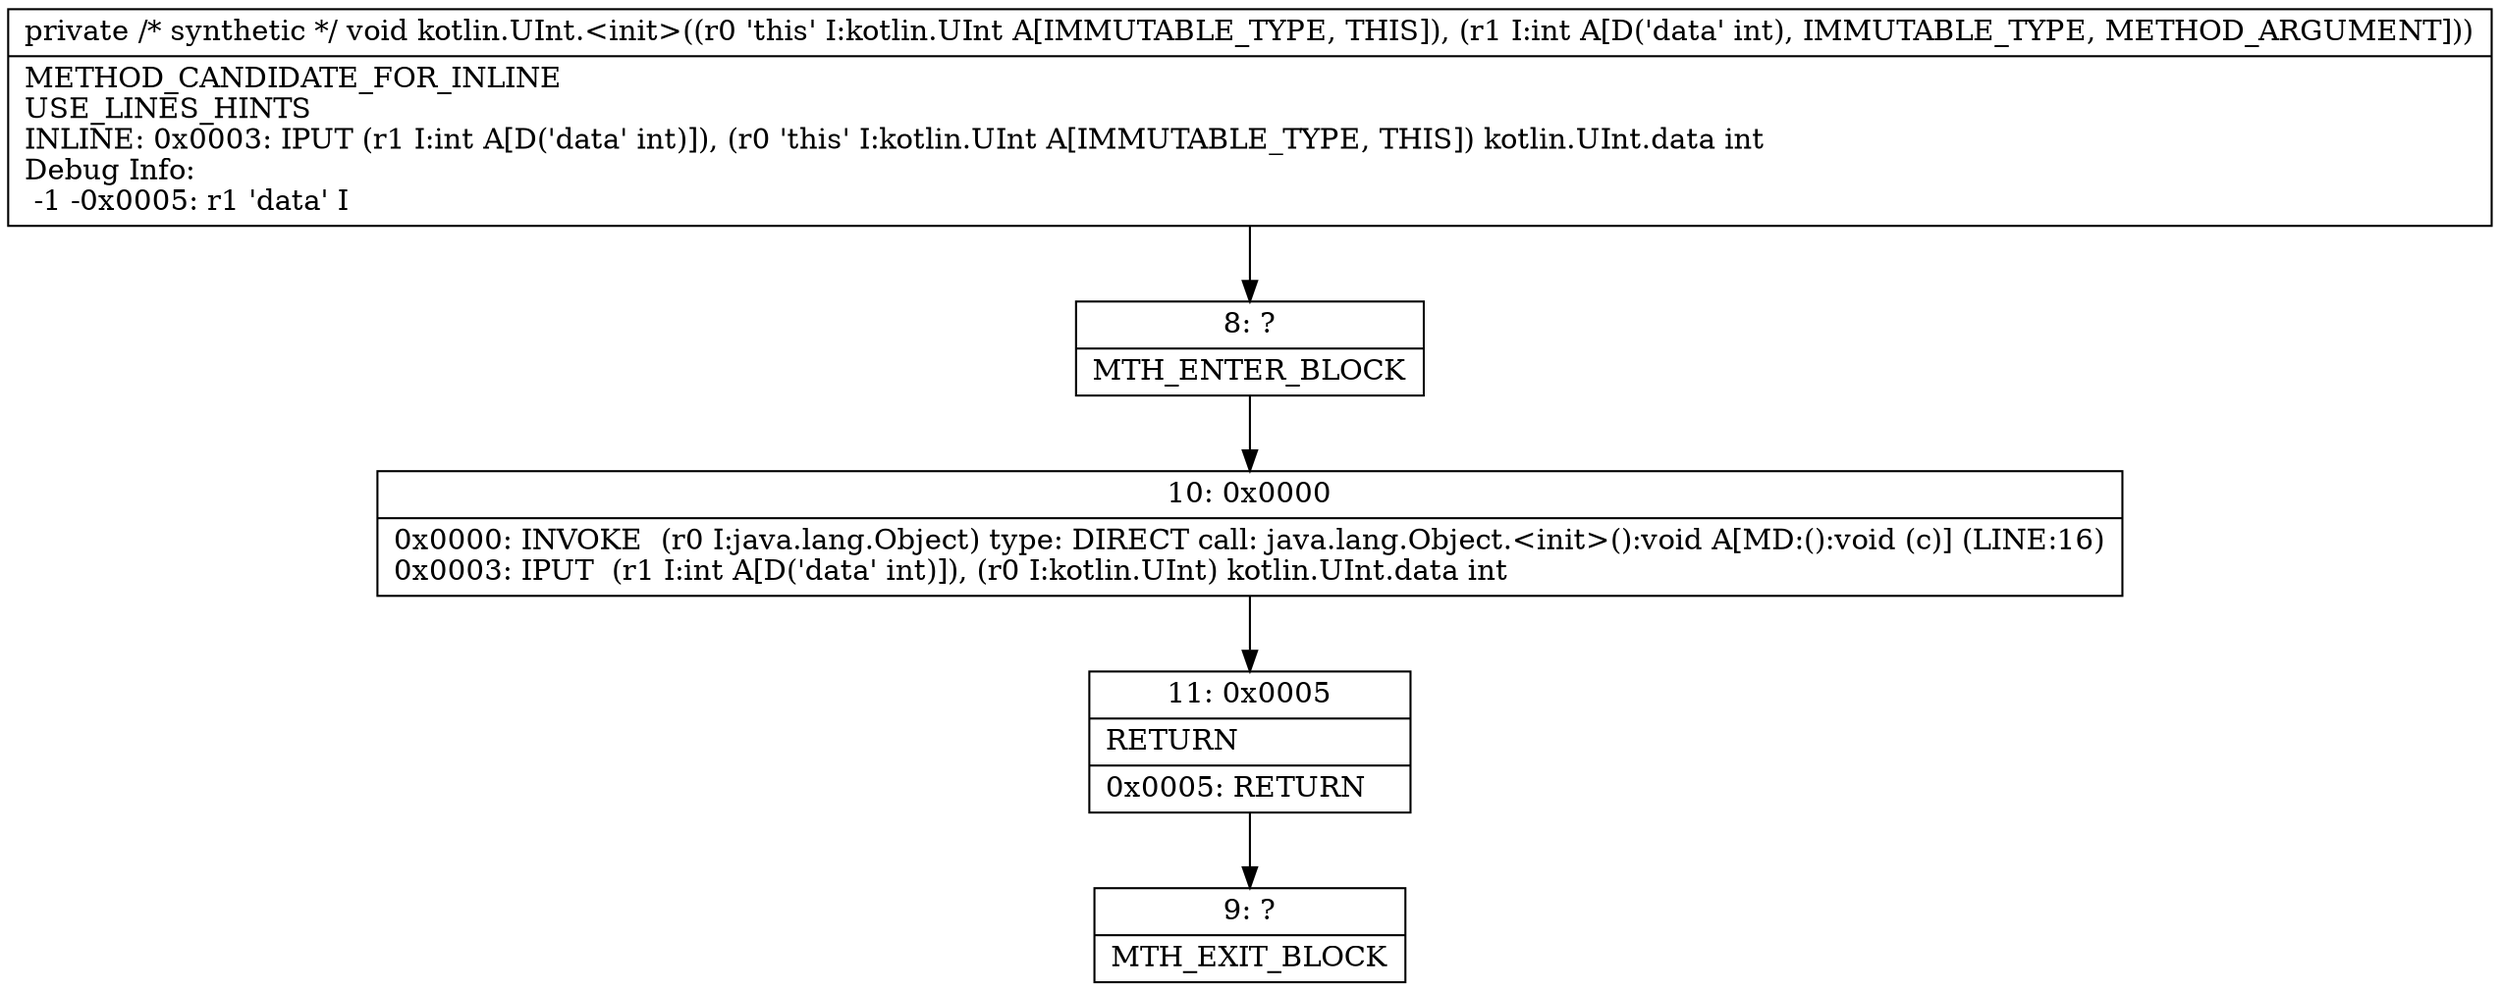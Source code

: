 digraph "CFG forkotlin.UInt.\<init\>(I)V" {
Node_8 [shape=record,label="{8\:\ ?|MTH_ENTER_BLOCK\l}"];
Node_10 [shape=record,label="{10\:\ 0x0000|0x0000: INVOKE  (r0 I:java.lang.Object) type: DIRECT call: java.lang.Object.\<init\>():void A[MD:():void (c)] (LINE:16)\l0x0003: IPUT  (r1 I:int A[D('data' int)]), (r0 I:kotlin.UInt) kotlin.UInt.data int \l}"];
Node_11 [shape=record,label="{11\:\ 0x0005|RETURN\l|0x0005: RETURN   \l}"];
Node_9 [shape=record,label="{9\:\ ?|MTH_EXIT_BLOCK\l}"];
MethodNode[shape=record,label="{private \/* synthetic *\/ void kotlin.UInt.\<init\>((r0 'this' I:kotlin.UInt A[IMMUTABLE_TYPE, THIS]), (r1 I:int A[D('data' int), IMMUTABLE_TYPE, METHOD_ARGUMENT]))  | METHOD_CANDIDATE_FOR_INLINE\lUSE_LINES_HINTS\lINLINE: 0x0003: IPUT  (r1 I:int A[D('data' int)]), (r0 'this' I:kotlin.UInt A[IMMUTABLE_TYPE, THIS]) kotlin.UInt.data int\lDebug Info:\l  \-1 \-0x0005: r1 'data' I\l}"];
MethodNode -> Node_8;Node_8 -> Node_10;
Node_10 -> Node_11;
Node_11 -> Node_9;
}


